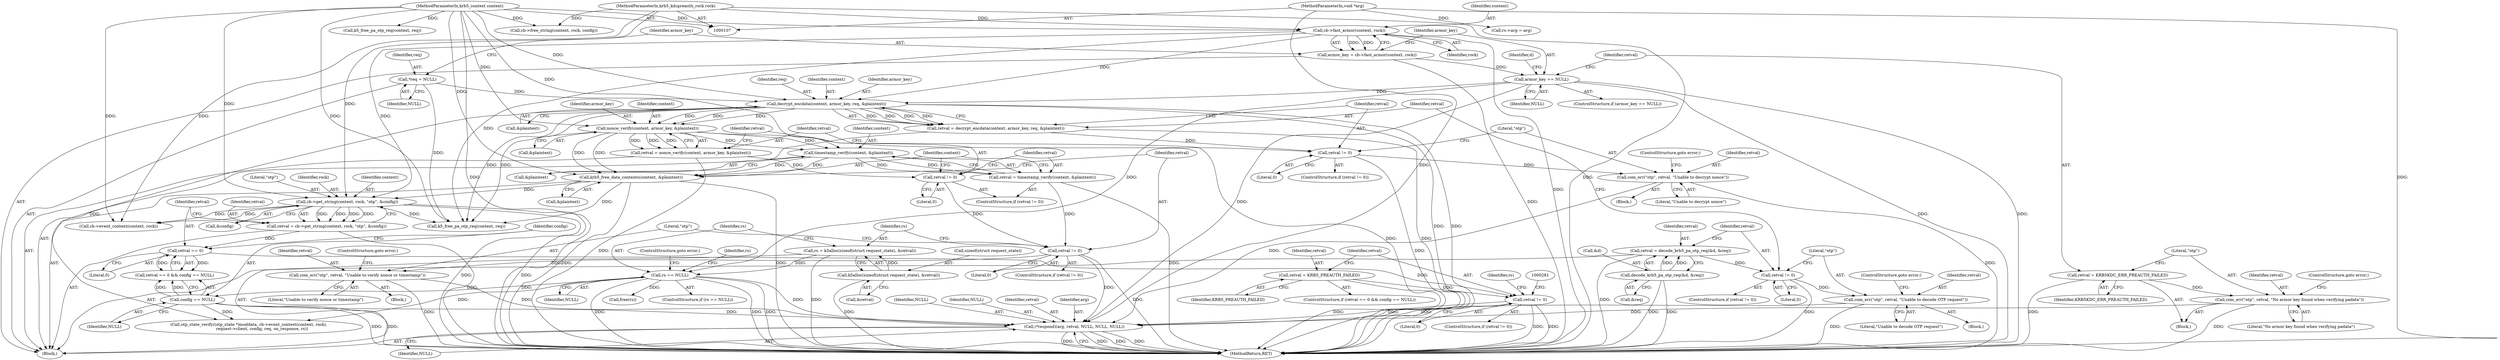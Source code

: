 digraph "0_krb5_e3b5a5e5267818c97750b266df50b6a3d4649604_0@pointer" {
"1000305" [label="(Call,(*respond)(arg, retval, NULL, NULL, NULL))"];
"1000117" [label="(MethodParameterIn,void *arg)"];
"1000216" [label="(Call,retval != 0)"];
"1000205" [label="(Call,retval = timestamp_verify(context, &plaintext))"];
"1000207" [label="(Call,timestamp_verify(context, &plaintext))"];
"1000196" [label="(Call,nonce_verify(context, armor_key, &plaintext))"];
"1000178" [label="(Call,decrypt_encdata(context, armor_key, req, &plaintext))"];
"1000134" [label="(Call,cb->fast_armor(context, rock))"];
"1000108" [label="(MethodParameterIn,krb5_context context)"];
"1000114" [label="(MethodParameterIn,krb5_kdcpreauth_rock rock)"];
"1000138" [label="(Call,armor_key == NULL)"];
"1000132" [label="(Call,armor_key = cb->fast_armor(context, rock))"];
"1000124" [label="(Call,*req = NULL)"];
"1000202" [label="(Call,retval != 0)"];
"1000194" [label="(Call,retval = nonce_verify(context, armor_key, &plaintext))"];
"1000189" [label="(Call,com_err(\"otp\", retval, \"Unable to decrypt nonce\"))"];
"1000185" [label="(Call,retval != 0)"];
"1000176" [label="(Call,retval = decrypt_encdata(context, armor_key, req, &plaintext))"];
"1000220" [label="(Call,com_err(\"otp\", retval, \"Unable to verify nonce or timestamp\"))"];
"1000272" [label="(Call,retval != 0)"];
"1000268" [label="(Call,retval = KRB5_PREAUTH_FAILED)"];
"1000262" [label="(Call,retval == 0)"];
"1000252" [label="(Call,retval = cb->get_string(context, rock, \"otp\", &config))"];
"1000254" [label="(Call,cb->get_string(context, rock, \"otp\", &config))"];
"1000211" [label="(Call,krb5_free_data_contents(context, &plaintext))"];
"1000171" [label="(Call,com_err(\"otp\", retval, \"Unable to decode OTP request\"))"];
"1000167" [label="(Call,retval != 0)"];
"1000159" [label="(Call,retval = decode_krb5_pa_otp_req(&d, &req))"];
"1000161" [label="(Call,decode_krb5_pa_otp_req(&d, &req))"];
"1000145" [label="(Call,com_err(\"otp\", retval, \"No armor key found when verifying padata\"))"];
"1000142" [label="(Call,retval = KRB5KDC_ERR_PREAUTH_FAILED)"];
"1000233" [label="(Call,rs == NULL)"];
"1000225" [label="(Call,rs = k5alloc(sizeof(struct request_state), &retval))"];
"1000227" [label="(Call,k5alloc(sizeof(struct request_state), &retval))"];
"1000265" [label="(Call,config == NULL)"];
"1000195" [label="(Identifier,retval)"];
"1000204" [label="(Literal,0)"];
"1000225" [label="(Call,rs = k5alloc(sizeof(struct request_state), &retval))"];
"1000276" [label="(Call,free(rs))"];
"1000172" [label="(Literal,\"otp\")"];
"1000178" [label="(Call,decrypt_encdata(context, armor_key, req, &plaintext))"];
"1000132" [label="(Call,armor_key = cb->fast_armor(context, rock))"];
"1000270" [label="(Identifier,KRB5_PREAUTH_FAILED)"];
"1000234" [label="(Identifier,rs)"];
"1000268" [label="(Call,retval = KRB5_PREAUTH_FAILED)"];
"1000180" [label="(Identifier,armor_key)"];
"1000196" [label="(Call,nonce_verify(context, armor_key, &plaintext))"];
"1000162" [label="(Call,&d)"];
"1000194" [label="(Call,retval = nonce_verify(context, armor_key, &plaintext))"];
"1000219" [label="(Block,)"];
"1000271" [label="(ControlStructure,if (retval != 0))"];
"1000215" [label="(ControlStructure,if (retval != 0))"];
"1000198" [label="(Identifier,armor_key)"];
"1000176" [label="(Call,retval = decrypt_encdata(context, armor_key, req, &plaintext))"];
"1000137" [label="(ControlStructure,if (armor_key == NULL))"];
"1000263" [label="(Identifier,retval)"];
"1000175" [label="(ControlStructure,goto error;)"];
"1000260" [label="(ControlStructure,if (retval == 0 && config == NULL))"];
"1000212" [label="(Identifier,context)"];
"1000253" [label="(Identifier,retval)"];
"1000188" [label="(Block,)"];
"1000181" [label="(Identifier,req)"];
"1000311" [label="(MethodReturn,RET)"];
"1000262" [label="(Call,retval == 0)"];
"1000256" [label="(Identifier,rock)"];
"1000226" [label="(Identifier,rs)"];
"1000224" [label="(ControlStructure,goto error;)"];
"1000182" [label="(Call,&plaintext)"];
"1000309" [label="(Identifier,NULL)"];
"1000222" [label="(Identifier,retval)"];
"1000207" [label="(Call,timestamp_verify(context, &plaintext))"];
"1000279" [label="(Call,otp_state_verify((otp_state *)moddata, cb->event_context(context, rock),\n                     request->client, config, req, on_response, rs))"];
"1000193" [label="(ControlStructure,goto error;)"];
"1000126" [label="(Identifier,NULL)"];
"1000151" [label="(Identifier,d)"];
"1000216" [label="(Call,retval != 0)"];
"1000148" [label="(Literal,\"No armor key found when verifying padata\")"];
"1000147" [label="(Identifier,retval)"];
"1000239" [label="(Identifier,rs)"];
"1000145" [label="(Call,com_err(\"otp\", retval, \"No armor key found when verifying padata\"))"];
"1000177" [label="(Identifier,retval)"];
"1000146" [label="(Literal,\"otp\")"];
"1000168" [label="(Identifier,retval)"];
"1000220" [label="(Call,com_err(\"otp\", retval, \"Unable to verify nonce or timestamp\"))"];
"1000161" [label="(Call,decode_krb5_pa_otp_req(&d, &req))"];
"1000133" [label="(Identifier,armor_key)"];
"1000273" [label="(Identifier,retval)"];
"1000269" [label="(Identifier,retval)"];
"1000227" [label="(Call,k5alloc(sizeof(struct request_state), &retval))"];
"1000149" [label="(ControlStructure,goto error;)"];
"1000139" [label="(Identifier,armor_key)"];
"1000267" [label="(Identifier,NULL)"];
"1000108" [label="(MethodParameterIn,krb5_context context)"];
"1000203" [label="(Identifier,retval)"];
"1000297" [label="(Call,k5_free_pa_otp_req(context, req))"];
"1000125" [label="(Identifier,req)"];
"1000191" [label="(Identifier,retval)"];
"1000192" [label="(Literal,\"Unable to decrypt nonce\")"];
"1000206" [label="(Identifier,retval)"];
"1000236" [label="(ControlStructure,goto error;)"];
"1000228" [label="(Call,sizeof(struct request_state))"];
"1000277" [label="(Identifier,rs)"];
"1000230" [label="(Call,&retval)"];
"1000187" [label="(Literal,0)"];
"1000124" [label="(Call,*req = NULL)"];
"1000233" [label="(Call,rs == NULL)"];
"1000305" [label="(Call,(*respond)(arg, retval, NULL, NULL, NULL))"];
"1000232" [label="(ControlStructure,if (rs == NULL))"];
"1000274" [label="(Literal,0)"];
"1000218" [label="(Literal,0)"];
"1000221" [label="(Literal,\"otp\")"];
"1000140" [label="(Identifier,NULL)"];
"1000164" [label="(Call,&req)"];
"1000171" [label="(Call,com_err(\"otp\", retval, \"Unable to decode OTP request\"))"];
"1000266" [label="(Identifier,config)"];
"1000235" [label="(Identifier,NULL)"];
"1000308" [label="(Identifier,NULL)"];
"1000118" [label="(Block,)"];
"1000135" [label="(Identifier,context)"];
"1000209" [label="(Call,&plaintext)"];
"1000261" [label="(Call,retval == 0 && config == NULL)"];
"1000136" [label="(Identifier,rock)"];
"1000307" [label="(Identifier,retval)"];
"1000197" [label="(Identifier,context)"];
"1000144" [label="(Identifier,KRB5KDC_ERR_PREAUTH_FAILED)"];
"1000184" [label="(ControlStructure,if (retval != 0))"];
"1000264" [label="(Literal,0)"];
"1000117" [label="(MethodParameterIn,void *arg)"];
"1000166" [label="(ControlStructure,if (retval != 0))"];
"1000272" [label="(Call,retval != 0)"];
"1000143" [label="(Identifier,retval)"];
"1000186" [label="(Identifier,retval)"];
"1000293" [label="(Call,cb->free_string(context, rock, config))"];
"1000170" [label="(Block,)"];
"1000190" [label="(Literal,\"otp\")"];
"1000258" [label="(Call,&config)"];
"1000306" [label="(Identifier,arg)"];
"1000283" [label="(Call,cb->event_context(context, rock))"];
"1000160" [label="(Identifier,retval)"];
"1000138" [label="(Call,armor_key == NULL)"];
"1000223" [label="(Literal,\"Unable to verify nonce or timestamp\")"];
"1000208" [label="(Identifier,context)"];
"1000185" [label="(Call,retval != 0)"];
"1000211" [label="(Call,krb5_free_data_contents(context, &plaintext))"];
"1000179" [label="(Identifier,context)"];
"1000114" [label="(MethodParameterIn,krb5_kdcpreauth_rock rock)"];
"1000255" [label="(Identifier,context)"];
"1000201" [label="(ControlStructure,if (retval != 0))"];
"1000310" [label="(Identifier,NULL)"];
"1000265" [label="(Call,config == NULL)"];
"1000202" [label="(Call,retval != 0)"];
"1000169" [label="(Literal,0)"];
"1000199" [label="(Call,&plaintext)"];
"1000205" [label="(Call,retval = timestamp_verify(context, &plaintext))"];
"1000174" [label="(Literal,\"Unable to decode OTP request\")"];
"1000237" [label="(Call,rs->arg = arg)"];
"1000159" [label="(Call,retval = decode_krb5_pa_otp_req(&d, &req))"];
"1000142" [label="(Call,retval = KRB5KDC_ERR_PREAUTH_FAILED)"];
"1000217" [label="(Identifier,retval)"];
"1000213" [label="(Call,&plaintext)"];
"1000252" [label="(Call,retval = cb->get_string(context, rock, \"otp\", &config))"];
"1000302" [label="(Call,k5_free_pa_otp_req(context, req))"];
"1000141" [label="(Block,)"];
"1000254" [label="(Call,cb->get_string(context, rock, \"otp\", &config))"];
"1000257" [label="(Literal,\"otp\")"];
"1000189" [label="(Call,com_err(\"otp\", retval, \"Unable to decrypt nonce\"))"];
"1000173" [label="(Identifier,retval)"];
"1000167" [label="(Call,retval != 0)"];
"1000134" [label="(Call,cb->fast_armor(context, rock))"];
"1000305" -> "1000118"  [label="AST: "];
"1000305" -> "1000310"  [label="CFG: "];
"1000306" -> "1000305"  [label="AST: "];
"1000307" -> "1000305"  [label="AST: "];
"1000308" -> "1000305"  [label="AST: "];
"1000309" -> "1000305"  [label="AST: "];
"1000310" -> "1000305"  [label="AST: "];
"1000311" -> "1000305"  [label="CFG: "];
"1000305" -> "1000311"  [label="DDG: "];
"1000305" -> "1000311"  [label="DDG: "];
"1000305" -> "1000311"  [label="DDG: "];
"1000305" -> "1000311"  [label="DDG: "];
"1000117" -> "1000305"  [label="DDG: "];
"1000216" -> "1000305"  [label="DDG: "];
"1000189" -> "1000305"  [label="DDG: "];
"1000220" -> "1000305"  [label="DDG: "];
"1000272" -> "1000305"  [label="DDG: "];
"1000171" -> "1000305"  [label="DDG: "];
"1000145" -> "1000305"  [label="DDG: "];
"1000233" -> "1000305"  [label="DDG: "];
"1000138" -> "1000305"  [label="DDG: "];
"1000265" -> "1000305"  [label="DDG: "];
"1000117" -> "1000107"  [label="AST: "];
"1000117" -> "1000311"  [label="DDG: "];
"1000117" -> "1000237"  [label="DDG: "];
"1000216" -> "1000215"  [label="AST: "];
"1000216" -> "1000218"  [label="CFG: "];
"1000217" -> "1000216"  [label="AST: "];
"1000218" -> "1000216"  [label="AST: "];
"1000221" -> "1000216"  [label="CFG: "];
"1000226" -> "1000216"  [label="CFG: "];
"1000216" -> "1000311"  [label="DDG: "];
"1000205" -> "1000216"  [label="DDG: "];
"1000202" -> "1000216"  [label="DDG: "];
"1000216" -> "1000220"  [label="DDG: "];
"1000205" -> "1000201"  [label="AST: "];
"1000205" -> "1000207"  [label="CFG: "];
"1000206" -> "1000205"  [label="AST: "];
"1000207" -> "1000205"  [label="AST: "];
"1000212" -> "1000205"  [label="CFG: "];
"1000205" -> "1000311"  [label="DDG: "];
"1000207" -> "1000205"  [label="DDG: "];
"1000207" -> "1000205"  [label="DDG: "];
"1000207" -> "1000209"  [label="CFG: "];
"1000208" -> "1000207"  [label="AST: "];
"1000209" -> "1000207"  [label="AST: "];
"1000196" -> "1000207"  [label="DDG: "];
"1000196" -> "1000207"  [label="DDG: "];
"1000108" -> "1000207"  [label="DDG: "];
"1000207" -> "1000211"  [label="DDG: "];
"1000207" -> "1000211"  [label="DDG: "];
"1000196" -> "1000194"  [label="AST: "];
"1000196" -> "1000199"  [label="CFG: "];
"1000197" -> "1000196"  [label="AST: "];
"1000198" -> "1000196"  [label="AST: "];
"1000199" -> "1000196"  [label="AST: "];
"1000194" -> "1000196"  [label="CFG: "];
"1000196" -> "1000311"  [label="DDG: "];
"1000196" -> "1000194"  [label="DDG: "];
"1000196" -> "1000194"  [label="DDG: "];
"1000196" -> "1000194"  [label="DDG: "];
"1000178" -> "1000196"  [label="DDG: "];
"1000178" -> "1000196"  [label="DDG: "];
"1000178" -> "1000196"  [label="DDG: "];
"1000108" -> "1000196"  [label="DDG: "];
"1000196" -> "1000211"  [label="DDG: "];
"1000196" -> "1000211"  [label="DDG: "];
"1000178" -> "1000176"  [label="AST: "];
"1000178" -> "1000182"  [label="CFG: "];
"1000179" -> "1000178"  [label="AST: "];
"1000180" -> "1000178"  [label="AST: "];
"1000181" -> "1000178"  [label="AST: "];
"1000182" -> "1000178"  [label="AST: "];
"1000176" -> "1000178"  [label="CFG: "];
"1000178" -> "1000311"  [label="DDG: "];
"1000178" -> "1000311"  [label="DDG: "];
"1000178" -> "1000176"  [label="DDG: "];
"1000178" -> "1000176"  [label="DDG: "];
"1000178" -> "1000176"  [label="DDG: "];
"1000178" -> "1000176"  [label="DDG: "];
"1000134" -> "1000178"  [label="DDG: "];
"1000108" -> "1000178"  [label="DDG: "];
"1000138" -> "1000178"  [label="DDG: "];
"1000124" -> "1000178"  [label="DDG: "];
"1000178" -> "1000279"  [label="DDG: "];
"1000178" -> "1000302"  [label="DDG: "];
"1000178" -> "1000302"  [label="DDG: "];
"1000134" -> "1000132"  [label="AST: "];
"1000134" -> "1000136"  [label="CFG: "];
"1000135" -> "1000134"  [label="AST: "];
"1000136" -> "1000134"  [label="AST: "];
"1000132" -> "1000134"  [label="CFG: "];
"1000134" -> "1000311"  [label="DDG: "];
"1000134" -> "1000132"  [label="DDG: "];
"1000134" -> "1000132"  [label="DDG: "];
"1000108" -> "1000134"  [label="DDG: "];
"1000114" -> "1000134"  [label="DDG: "];
"1000134" -> "1000254"  [label="DDG: "];
"1000134" -> "1000302"  [label="DDG: "];
"1000108" -> "1000107"  [label="AST: "];
"1000108" -> "1000311"  [label="DDG: "];
"1000108" -> "1000211"  [label="DDG: "];
"1000108" -> "1000254"  [label="DDG: "];
"1000108" -> "1000283"  [label="DDG: "];
"1000108" -> "1000293"  [label="DDG: "];
"1000108" -> "1000297"  [label="DDG: "];
"1000108" -> "1000302"  [label="DDG: "];
"1000114" -> "1000107"  [label="AST: "];
"1000114" -> "1000311"  [label="DDG: "];
"1000114" -> "1000254"  [label="DDG: "];
"1000114" -> "1000283"  [label="DDG: "];
"1000114" -> "1000293"  [label="DDG: "];
"1000138" -> "1000137"  [label="AST: "];
"1000138" -> "1000140"  [label="CFG: "];
"1000139" -> "1000138"  [label="AST: "];
"1000140" -> "1000138"  [label="AST: "];
"1000143" -> "1000138"  [label="CFG: "];
"1000151" -> "1000138"  [label="CFG: "];
"1000138" -> "1000311"  [label="DDG: "];
"1000138" -> "1000311"  [label="DDG: "];
"1000132" -> "1000138"  [label="DDG: "];
"1000138" -> "1000233"  [label="DDG: "];
"1000132" -> "1000118"  [label="AST: "];
"1000133" -> "1000132"  [label="AST: "];
"1000139" -> "1000132"  [label="CFG: "];
"1000132" -> "1000311"  [label="DDG: "];
"1000124" -> "1000118"  [label="AST: "];
"1000124" -> "1000126"  [label="CFG: "];
"1000125" -> "1000124"  [label="AST: "];
"1000126" -> "1000124"  [label="AST: "];
"1000133" -> "1000124"  [label="CFG: "];
"1000124" -> "1000302"  [label="DDG: "];
"1000202" -> "1000201"  [label="AST: "];
"1000202" -> "1000204"  [label="CFG: "];
"1000203" -> "1000202"  [label="AST: "];
"1000204" -> "1000202"  [label="AST: "];
"1000206" -> "1000202"  [label="CFG: "];
"1000212" -> "1000202"  [label="CFG: "];
"1000194" -> "1000202"  [label="DDG: "];
"1000194" -> "1000118"  [label="AST: "];
"1000195" -> "1000194"  [label="AST: "];
"1000203" -> "1000194"  [label="CFG: "];
"1000194" -> "1000311"  [label="DDG: "];
"1000189" -> "1000188"  [label="AST: "];
"1000189" -> "1000192"  [label="CFG: "];
"1000190" -> "1000189"  [label="AST: "];
"1000191" -> "1000189"  [label="AST: "];
"1000192" -> "1000189"  [label="AST: "];
"1000193" -> "1000189"  [label="CFG: "];
"1000189" -> "1000311"  [label="DDG: "];
"1000185" -> "1000189"  [label="DDG: "];
"1000185" -> "1000184"  [label="AST: "];
"1000185" -> "1000187"  [label="CFG: "];
"1000186" -> "1000185"  [label="AST: "];
"1000187" -> "1000185"  [label="AST: "];
"1000190" -> "1000185"  [label="CFG: "];
"1000195" -> "1000185"  [label="CFG: "];
"1000185" -> "1000311"  [label="DDG: "];
"1000176" -> "1000185"  [label="DDG: "];
"1000176" -> "1000118"  [label="AST: "];
"1000177" -> "1000176"  [label="AST: "];
"1000186" -> "1000176"  [label="CFG: "];
"1000176" -> "1000311"  [label="DDG: "];
"1000220" -> "1000219"  [label="AST: "];
"1000220" -> "1000223"  [label="CFG: "];
"1000221" -> "1000220"  [label="AST: "];
"1000222" -> "1000220"  [label="AST: "];
"1000223" -> "1000220"  [label="AST: "];
"1000224" -> "1000220"  [label="CFG: "];
"1000220" -> "1000311"  [label="DDG: "];
"1000272" -> "1000271"  [label="AST: "];
"1000272" -> "1000274"  [label="CFG: "];
"1000273" -> "1000272"  [label="AST: "];
"1000274" -> "1000272"  [label="AST: "];
"1000277" -> "1000272"  [label="CFG: "];
"1000281" -> "1000272"  [label="CFG: "];
"1000272" -> "1000311"  [label="DDG: "];
"1000272" -> "1000311"  [label="DDG: "];
"1000268" -> "1000272"  [label="DDG: "];
"1000262" -> "1000272"  [label="DDG: "];
"1000268" -> "1000260"  [label="AST: "];
"1000268" -> "1000270"  [label="CFG: "];
"1000269" -> "1000268"  [label="AST: "];
"1000270" -> "1000268"  [label="AST: "];
"1000273" -> "1000268"  [label="CFG: "];
"1000268" -> "1000311"  [label="DDG: "];
"1000262" -> "1000261"  [label="AST: "];
"1000262" -> "1000264"  [label="CFG: "];
"1000263" -> "1000262"  [label="AST: "];
"1000264" -> "1000262"  [label="AST: "];
"1000266" -> "1000262"  [label="CFG: "];
"1000261" -> "1000262"  [label="CFG: "];
"1000262" -> "1000261"  [label="DDG: "];
"1000262" -> "1000261"  [label="DDG: "];
"1000252" -> "1000262"  [label="DDG: "];
"1000252" -> "1000118"  [label="AST: "];
"1000252" -> "1000254"  [label="CFG: "];
"1000253" -> "1000252"  [label="AST: "];
"1000254" -> "1000252"  [label="AST: "];
"1000263" -> "1000252"  [label="CFG: "];
"1000252" -> "1000311"  [label="DDG: "];
"1000254" -> "1000252"  [label="DDG: "];
"1000254" -> "1000252"  [label="DDG: "];
"1000254" -> "1000252"  [label="DDG: "];
"1000254" -> "1000252"  [label="DDG: "];
"1000254" -> "1000258"  [label="CFG: "];
"1000255" -> "1000254"  [label="AST: "];
"1000256" -> "1000254"  [label="AST: "];
"1000257" -> "1000254"  [label="AST: "];
"1000258" -> "1000254"  [label="AST: "];
"1000254" -> "1000311"  [label="DDG: "];
"1000254" -> "1000311"  [label="DDG: "];
"1000211" -> "1000254"  [label="DDG: "];
"1000254" -> "1000283"  [label="DDG: "];
"1000254" -> "1000283"  [label="DDG: "];
"1000254" -> "1000302"  [label="DDG: "];
"1000211" -> "1000118"  [label="AST: "];
"1000211" -> "1000213"  [label="CFG: "];
"1000212" -> "1000211"  [label="AST: "];
"1000213" -> "1000211"  [label="AST: "];
"1000217" -> "1000211"  [label="CFG: "];
"1000211" -> "1000311"  [label="DDG: "];
"1000211" -> "1000311"  [label="DDG: "];
"1000211" -> "1000302"  [label="DDG: "];
"1000171" -> "1000170"  [label="AST: "];
"1000171" -> "1000174"  [label="CFG: "];
"1000172" -> "1000171"  [label="AST: "];
"1000173" -> "1000171"  [label="AST: "];
"1000174" -> "1000171"  [label="AST: "];
"1000175" -> "1000171"  [label="CFG: "];
"1000171" -> "1000311"  [label="DDG: "];
"1000167" -> "1000171"  [label="DDG: "];
"1000167" -> "1000166"  [label="AST: "];
"1000167" -> "1000169"  [label="CFG: "];
"1000168" -> "1000167"  [label="AST: "];
"1000169" -> "1000167"  [label="AST: "];
"1000172" -> "1000167"  [label="CFG: "];
"1000177" -> "1000167"  [label="CFG: "];
"1000167" -> "1000311"  [label="DDG: "];
"1000159" -> "1000167"  [label="DDG: "];
"1000159" -> "1000118"  [label="AST: "];
"1000159" -> "1000161"  [label="CFG: "];
"1000160" -> "1000159"  [label="AST: "];
"1000161" -> "1000159"  [label="AST: "];
"1000168" -> "1000159"  [label="CFG: "];
"1000159" -> "1000311"  [label="DDG: "];
"1000161" -> "1000159"  [label="DDG: "];
"1000161" -> "1000159"  [label="DDG: "];
"1000161" -> "1000164"  [label="CFG: "];
"1000162" -> "1000161"  [label="AST: "];
"1000164" -> "1000161"  [label="AST: "];
"1000161" -> "1000311"  [label="DDG: "];
"1000161" -> "1000311"  [label="DDG: "];
"1000145" -> "1000141"  [label="AST: "];
"1000145" -> "1000148"  [label="CFG: "];
"1000146" -> "1000145"  [label="AST: "];
"1000147" -> "1000145"  [label="AST: "];
"1000148" -> "1000145"  [label="AST: "];
"1000149" -> "1000145"  [label="CFG: "];
"1000145" -> "1000311"  [label="DDG: "];
"1000142" -> "1000145"  [label="DDG: "];
"1000142" -> "1000141"  [label="AST: "];
"1000142" -> "1000144"  [label="CFG: "];
"1000143" -> "1000142"  [label="AST: "];
"1000144" -> "1000142"  [label="AST: "];
"1000146" -> "1000142"  [label="CFG: "];
"1000142" -> "1000311"  [label="DDG: "];
"1000233" -> "1000232"  [label="AST: "];
"1000233" -> "1000235"  [label="CFG: "];
"1000234" -> "1000233"  [label="AST: "];
"1000235" -> "1000233"  [label="AST: "];
"1000236" -> "1000233"  [label="CFG: "];
"1000239" -> "1000233"  [label="CFG: "];
"1000233" -> "1000311"  [label="DDG: "];
"1000233" -> "1000311"  [label="DDG: "];
"1000233" -> "1000311"  [label="DDG: "];
"1000225" -> "1000233"  [label="DDG: "];
"1000233" -> "1000265"  [label="DDG: "];
"1000233" -> "1000276"  [label="DDG: "];
"1000233" -> "1000279"  [label="DDG: "];
"1000225" -> "1000118"  [label="AST: "];
"1000225" -> "1000227"  [label="CFG: "];
"1000226" -> "1000225"  [label="AST: "];
"1000227" -> "1000225"  [label="AST: "];
"1000234" -> "1000225"  [label="CFG: "];
"1000225" -> "1000311"  [label="DDG: "];
"1000227" -> "1000225"  [label="DDG: "];
"1000227" -> "1000230"  [label="CFG: "];
"1000228" -> "1000227"  [label="AST: "];
"1000230" -> "1000227"  [label="AST: "];
"1000227" -> "1000311"  [label="DDG: "];
"1000265" -> "1000261"  [label="AST: "];
"1000265" -> "1000267"  [label="CFG: "];
"1000266" -> "1000265"  [label="AST: "];
"1000267" -> "1000265"  [label="AST: "];
"1000261" -> "1000265"  [label="CFG: "];
"1000265" -> "1000311"  [label="DDG: "];
"1000265" -> "1000311"  [label="DDG: "];
"1000265" -> "1000261"  [label="DDG: "];
"1000265" -> "1000261"  [label="DDG: "];
"1000265" -> "1000279"  [label="DDG: "];
}
